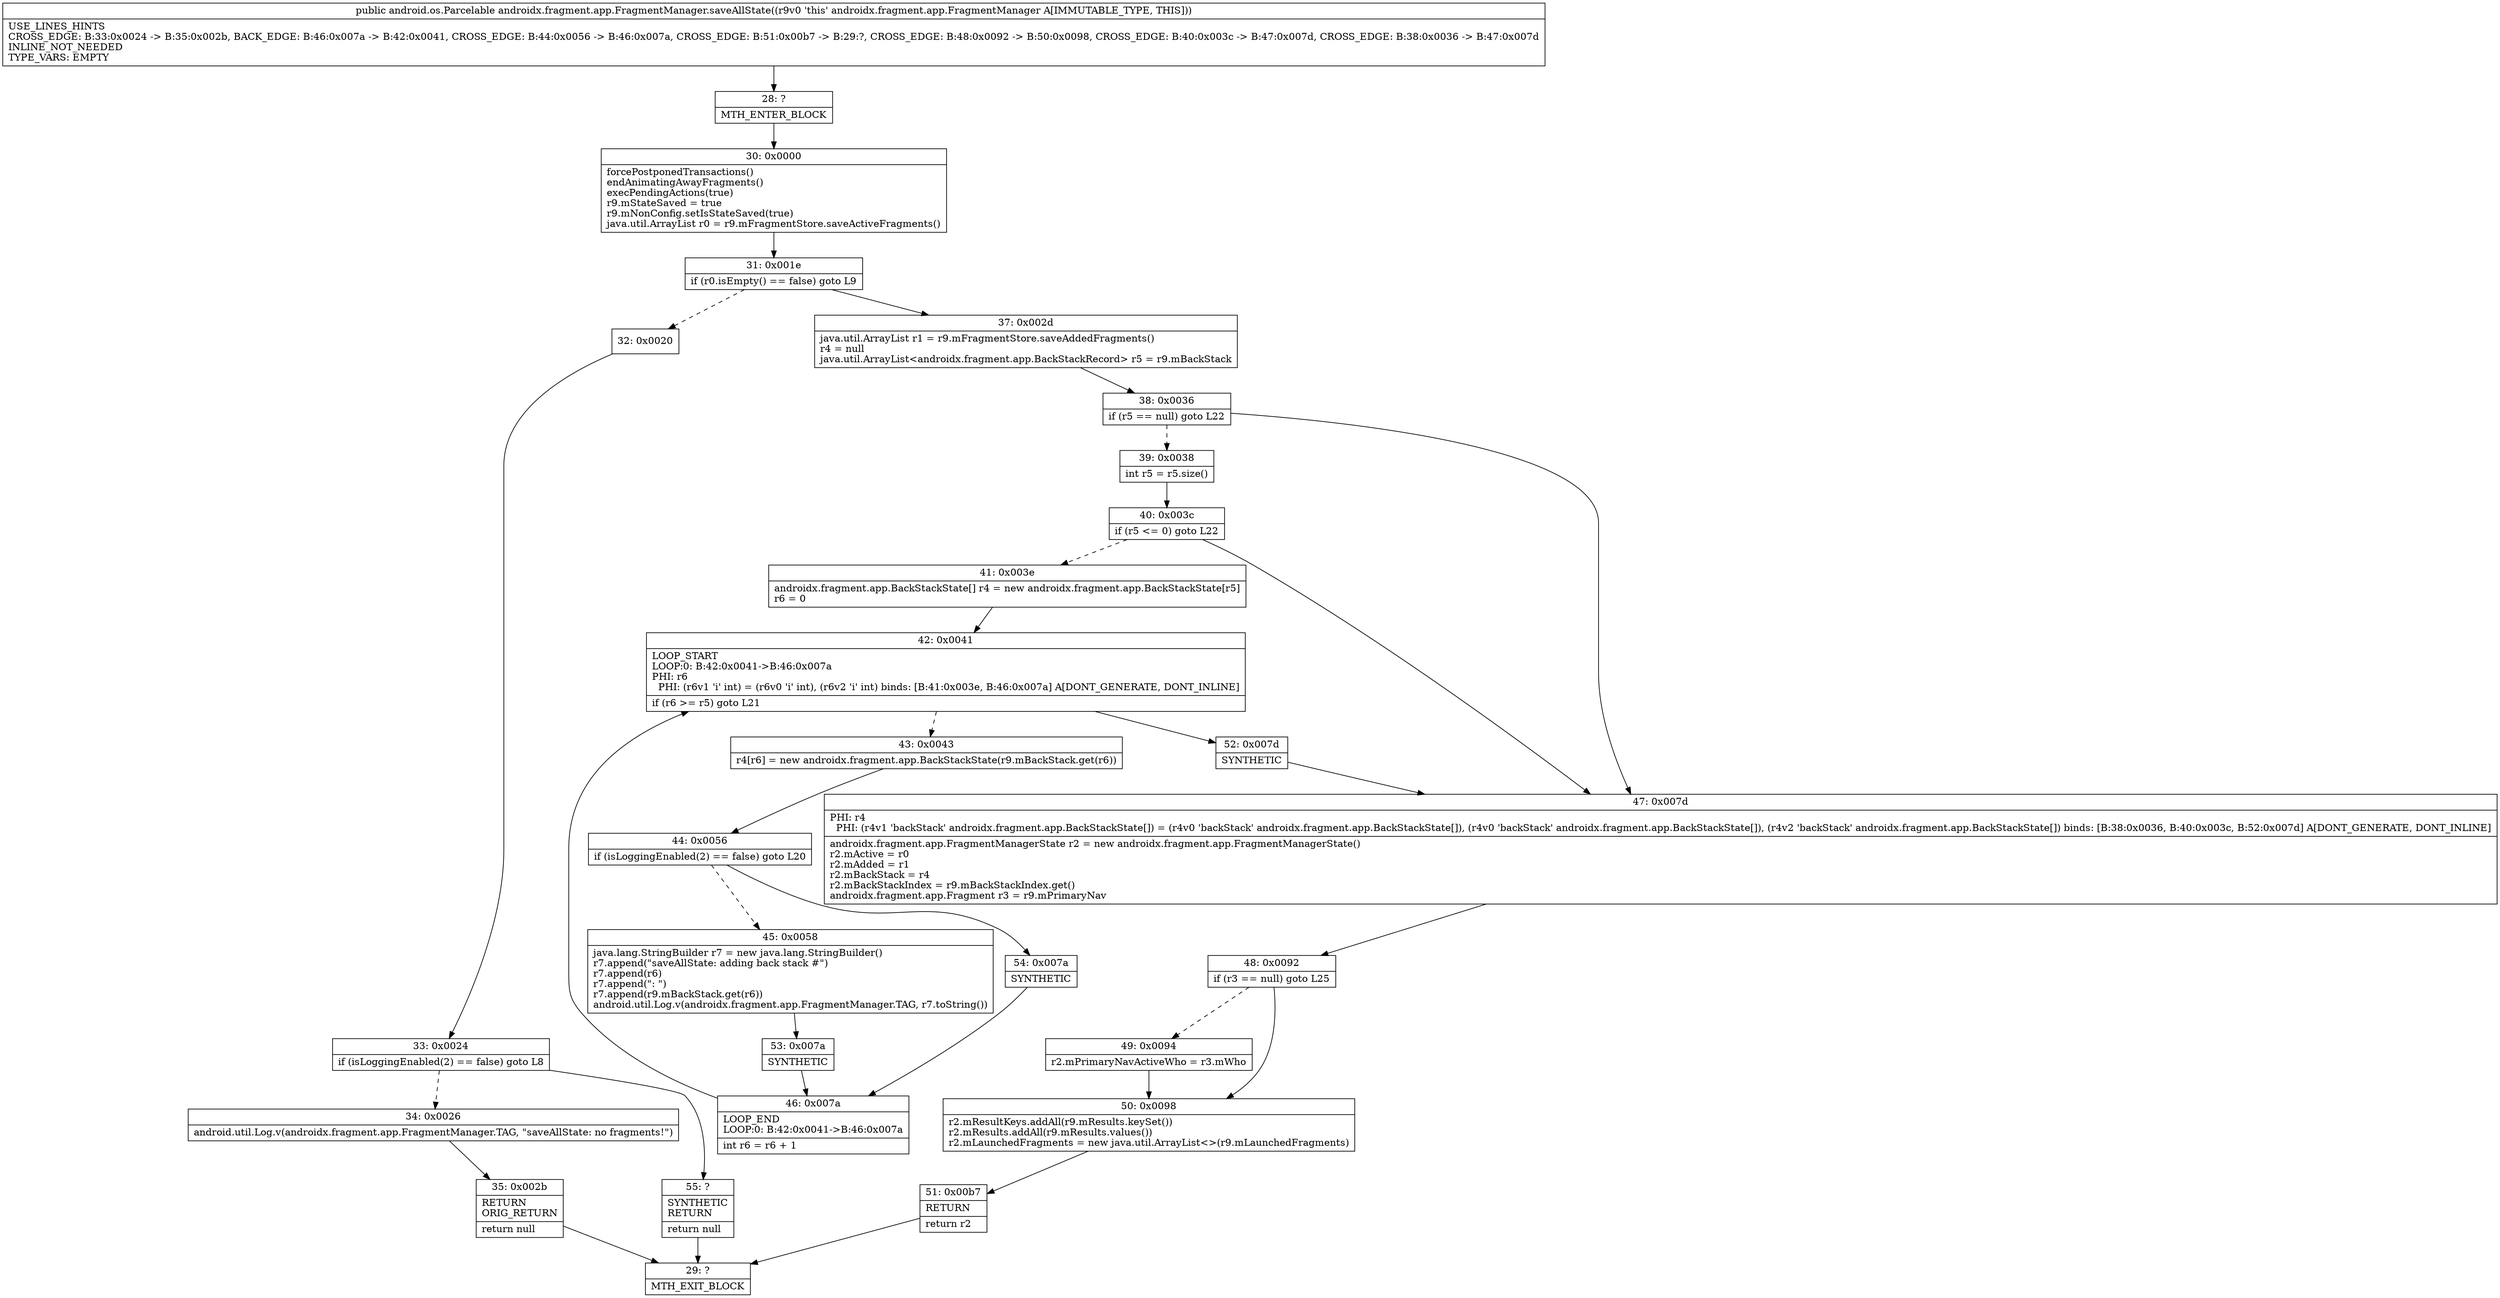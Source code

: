 digraph "CFG forandroidx.fragment.app.FragmentManager.saveAllState()Landroid\/os\/Parcelable;" {
Node_28 [shape=record,label="{28\:\ ?|MTH_ENTER_BLOCK\l}"];
Node_30 [shape=record,label="{30\:\ 0x0000|forcePostponedTransactions()\lendAnimatingAwayFragments()\lexecPendingActions(true)\lr9.mStateSaved = true\lr9.mNonConfig.setIsStateSaved(true)\ljava.util.ArrayList r0 = r9.mFragmentStore.saveActiveFragments()\l}"];
Node_31 [shape=record,label="{31\:\ 0x001e|if (r0.isEmpty() == false) goto L9\l}"];
Node_32 [shape=record,label="{32\:\ 0x0020}"];
Node_33 [shape=record,label="{33\:\ 0x0024|if (isLoggingEnabled(2) == false) goto L8\l}"];
Node_34 [shape=record,label="{34\:\ 0x0026|android.util.Log.v(androidx.fragment.app.FragmentManager.TAG, \"saveAllState: no fragments!\")\l}"];
Node_35 [shape=record,label="{35\:\ 0x002b|RETURN\lORIG_RETURN\l|return null\l}"];
Node_29 [shape=record,label="{29\:\ ?|MTH_EXIT_BLOCK\l}"];
Node_55 [shape=record,label="{55\:\ ?|SYNTHETIC\lRETURN\l|return null\l}"];
Node_37 [shape=record,label="{37\:\ 0x002d|java.util.ArrayList r1 = r9.mFragmentStore.saveAddedFragments()\lr4 = null\ljava.util.ArrayList\<androidx.fragment.app.BackStackRecord\> r5 = r9.mBackStack\l}"];
Node_38 [shape=record,label="{38\:\ 0x0036|if (r5 == null) goto L22\l}"];
Node_39 [shape=record,label="{39\:\ 0x0038|int r5 = r5.size()\l}"];
Node_40 [shape=record,label="{40\:\ 0x003c|if (r5 \<= 0) goto L22\l}"];
Node_41 [shape=record,label="{41\:\ 0x003e|androidx.fragment.app.BackStackState[] r4 = new androidx.fragment.app.BackStackState[r5]\lr6 = 0\l}"];
Node_42 [shape=record,label="{42\:\ 0x0041|LOOP_START\lLOOP:0: B:42:0x0041\-\>B:46:0x007a\lPHI: r6 \l  PHI: (r6v1 'i' int) = (r6v0 'i' int), (r6v2 'i' int) binds: [B:41:0x003e, B:46:0x007a] A[DONT_GENERATE, DONT_INLINE]\l|if (r6 \>= r5) goto L21\l}"];
Node_43 [shape=record,label="{43\:\ 0x0043|r4[r6] = new androidx.fragment.app.BackStackState(r9.mBackStack.get(r6))\l}"];
Node_44 [shape=record,label="{44\:\ 0x0056|if (isLoggingEnabled(2) == false) goto L20\l}"];
Node_45 [shape=record,label="{45\:\ 0x0058|java.lang.StringBuilder r7 = new java.lang.StringBuilder()\lr7.append(\"saveAllState: adding back stack #\")\lr7.append(r6)\lr7.append(\": \")\lr7.append(r9.mBackStack.get(r6))\landroid.util.Log.v(androidx.fragment.app.FragmentManager.TAG, r7.toString())\l}"];
Node_53 [shape=record,label="{53\:\ 0x007a|SYNTHETIC\l}"];
Node_46 [shape=record,label="{46\:\ 0x007a|LOOP_END\lLOOP:0: B:42:0x0041\-\>B:46:0x007a\l|int r6 = r6 + 1\l}"];
Node_54 [shape=record,label="{54\:\ 0x007a|SYNTHETIC\l}"];
Node_52 [shape=record,label="{52\:\ 0x007d|SYNTHETIC\l}"];
Node_47 [shape=record,label="{47\:\ 0x007d|PHI: r4 \l  PHI: (r4v1 'backStack' androidx.fragment.app.BackStackState[]) = (r4v0 'backStack' androidx.fragment.app.BackStackState[]), (r4v0 'backStack' androidx.fragment.app.BackStackState[]), (r4v2 'backStack' androidx.fragment.app.BackStackState[]) binds: [B:38:0x0036, B:40:0x003c, B:52:0x007d] A[DONT_GENERATE, DONT_INLINE]\l|androidx.fragment.app.FragmentManagerState r2 = new androidx.fragment.app.FragmentManagerState()\lr2.mActive = r0\lr2.mAdded = r1\lr2.mBackStack = r4\lr2.mBackStackIndex = r9.mBackStackIndex.get()\landroidx.fragment.app.Fragment r3 = r9.mPrimaryNav\l}"];
Node_48 [shape=record,label="{48\:\ 0x0092|if (r3 == null) goto L25\l}"];
Node_49 [shape=record,label="{49\:\ 0x0094|r2.mPrimaryNavActiveWho = r3.mWho\l}"];
Node_50 [shape=record,label="{50\:\ 0x0098|r2.mResultKeys.addAll(r9.mResults.keySet())\lr2.mResults.addAll(r9.mResults.values())\lr2.mLaunchedFragments = new java.util.ArrayList\<\>(r9.mLaunchedFragments)\l}"];
Node_51 [shape=record,label="{51\:\ 0x00b7|RETURN\l|return r2\l}"];
MethodNode[shape=record,label="{public android.os.Parcelable androidx.fragment.app.FragmentManager.saveAllState((r9v0 'this' androidx.fragment.app.FragmentManager A[IMMUTABLE_TYPE, THIS]))  | USE_LINES_HINTS\lCROSS_EDGE: B:33:0x0024 \-\> B:35:0x002b, BACK_EDGE: B:46:0x007a \-\> B:42:0x0041, CROSS_EDGE: B:44:0x0056 \-\> B:46:0x007a, CROSS_EDGE: B:51:0x00b7 \-\> B:29:?, CROSS_EDGE: B:48:0x0092 \-\> B:50:0x0098, CROSS_EDGE: B:40:0x003c \-\> B:47:0x007d, CROSS_EDGE: B:38:0x0036 \-\> B:47:0x007d\lINLINE_NOT_NEEDED\lTYPE_VARS: EMPTY\l}"];
MethodNode -> Node_28;Node_28 -> Node_30;
Node_30 -> Node_31;
Node_31 -> Node_32[style=dashed];
Node_31 -> Node_37;
Node_32 -> Node_33;
Node_33 -> Node_34[style=dashed];
Node_33 -> Node_55;
Node_34 -> Node_35;
Node_35 -> Node_29;
Node_55 -> Node_29;
Node_37 -> Node_38;
Node_38 -> Node_39[style=dashed];
Node_38 -> Node_47;
Node_39 -> Node_40;
Node_40 -> Node_41[style=dashed];
Node_40 -> Node_47;
Node_41 -> Node_42;
Node_42 -> Node_43[style=dashed];
Node_42 -> Node_52;
Node_43 -> Node_44;
Node_44 -> Node_45[style=dashed];
Node_44 -> Node_54;
Node_45 -> Node_53;
Node_53 -> Node_46;
Node_46 -> Node_42;
Node_54 -> Node_46;
Node_52 -> Node_47;
Node_47 -> Node_48;
Node_48 -> Node_49[style=dashed];
Node_48 -> Node_50;
Node_49 -> Node_50;
Node_50 -> Node_51;
Node_51 -> Node_29;
}

